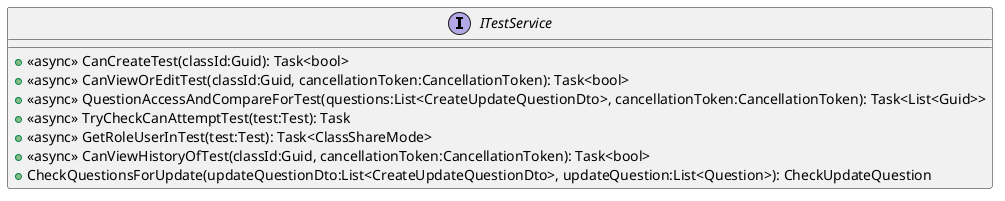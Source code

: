 @startuml
interface ITestService {
    + <<async>> CanCreateTest(classId:Guid): Task<bool>
    + <<async>> CanViewOrEditTest(classId:Guid, cancellationToken:CancellationToken): Task<bool>
    + <<async>> QuestionAccessAndCompareForTest(questions:List<CreateUpdateQuestionDto>, cancellationToken:CancellationToken): Task<List<Guid>>
    + <<async>> TryCheckCanAttemptTest(test:Test): Task
    + <<async>> GetRoleUserInTest(test:Test): Task<ClassShareMode>
    + <<async>> CanViewHistoryOfTest(classId:Guid, cancellationToken:CancellationToken): Task<bool>
    + CheckQuestionsForUpdate(updateQuestionDto:List<CreateUpdateQuestionDto>, updateQuestion:List<Question>): CheckUpdateQuestion
}
@enduml